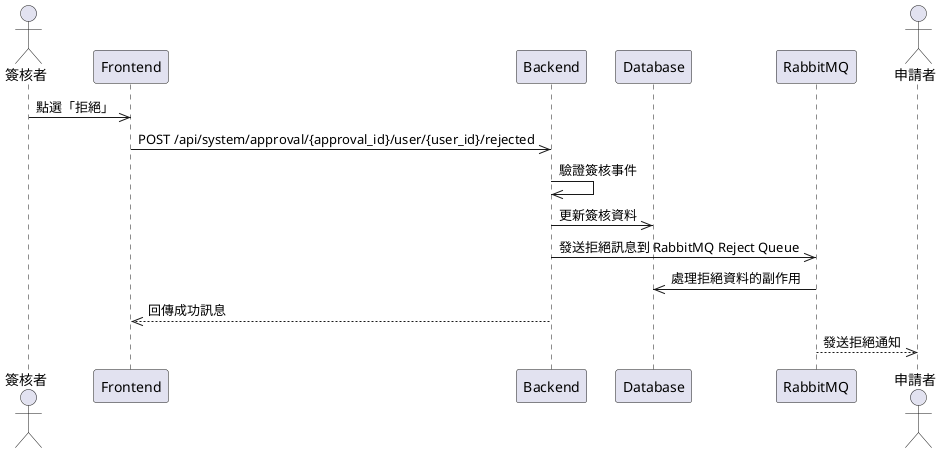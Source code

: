 @startuml
actor Reviewer as "簽核者"

participant Frontend
participant Backend
participant Database
participant RabbitMQ
actor User as "申請者"

Reviewer ->> Frontend: 點選「拒絕」
Frontend ->> Backend: POST /api/system/approval/{approval_id}/user/{user_id}/rejected
Backend ->> Backend: 驗證簽核事件
Backend ->> Database: 更新簽核資料
Backend ->> RabbitMQ: 發送拒絕訊息到 RabbitMQ Reject Queue
RabbitMQ ->> Database: 處理拒絕資料的副作用
Backend -->> Frontend: 回傳成功訊息
RabbitMQ -->> User: 發送拒絕通知

@enduml